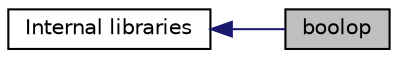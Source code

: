 digraph structs
{
  edge [fontname="Helvetica",fontsize="10",labelfontname="Helvetica",labelfontsize="10"];
  node [fontname="Helvetica",fontsize="10",shape=record];
  rankdir=LR;
  Node0 [label="boolop",height=0.2,width=0.4,color="black", fillcolor="grey75", style="filled" fontcolor="black"];
  Node1 [label="Internal libraries",height=0.2,width=0.4,color="black", fillcolor="white", style="filled",URL="$d0/dfe/group__intern.html"];
  Node1->Node0 [shape=plaintext, color="midnightblue", dir="back", style="solid"];
}
